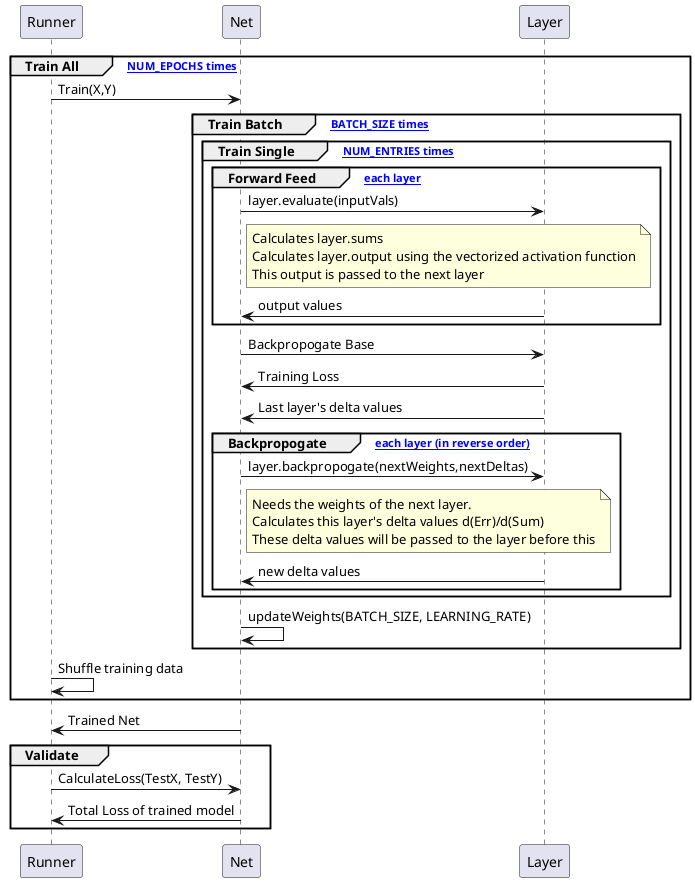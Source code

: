 @startuml

group Train All [[for NUM_EPOCHS times]]
    Runner -> Net : Train(X,Y)
    group Train Batch [[for BATCH_SIZE times]]
        group Train Single [[for NUM_ENTRIES times]]
            group Forward Feed [[for each layer]]
                Net -> Layer : layer.evaluate(inputVals)
                note right of Net
                    Calculates layer.sums
                    Calculates layer.output using the vectorized activation function
                    This output is passed to the next layer
                end note
                Net <- Layer : output values
            end
            Net -> Layer : Backpropogate Base
            Net <- Layer : Training Loss
            Net <- Layer : Last layer's delta values
            group Backpropogate [[for each layer (in reverse order)]]
                Net -> Layer : layer.backpropogate(nextWeights,nextDeltas)
                note right of Net
                    Needs the weights of the next layer.
                    Calculates this layer's delta values d(Err)/d(Sum)
                    These delta values will be passed to the layer before this
                end note
                Net <- Layer : new delta values
            end
        end
        Net -> Net : updateWeights(BATCH_SIZE, LEARNING_RATE)
    end
    Runner -> Runner : Shuffle training data
end

Runner <- Net : Trained Net

group Validate
    Runner -> Net : CalculateLoss(TestX, TestY)
    Runner <- Net : Total Loss of trained model
end
@enduml